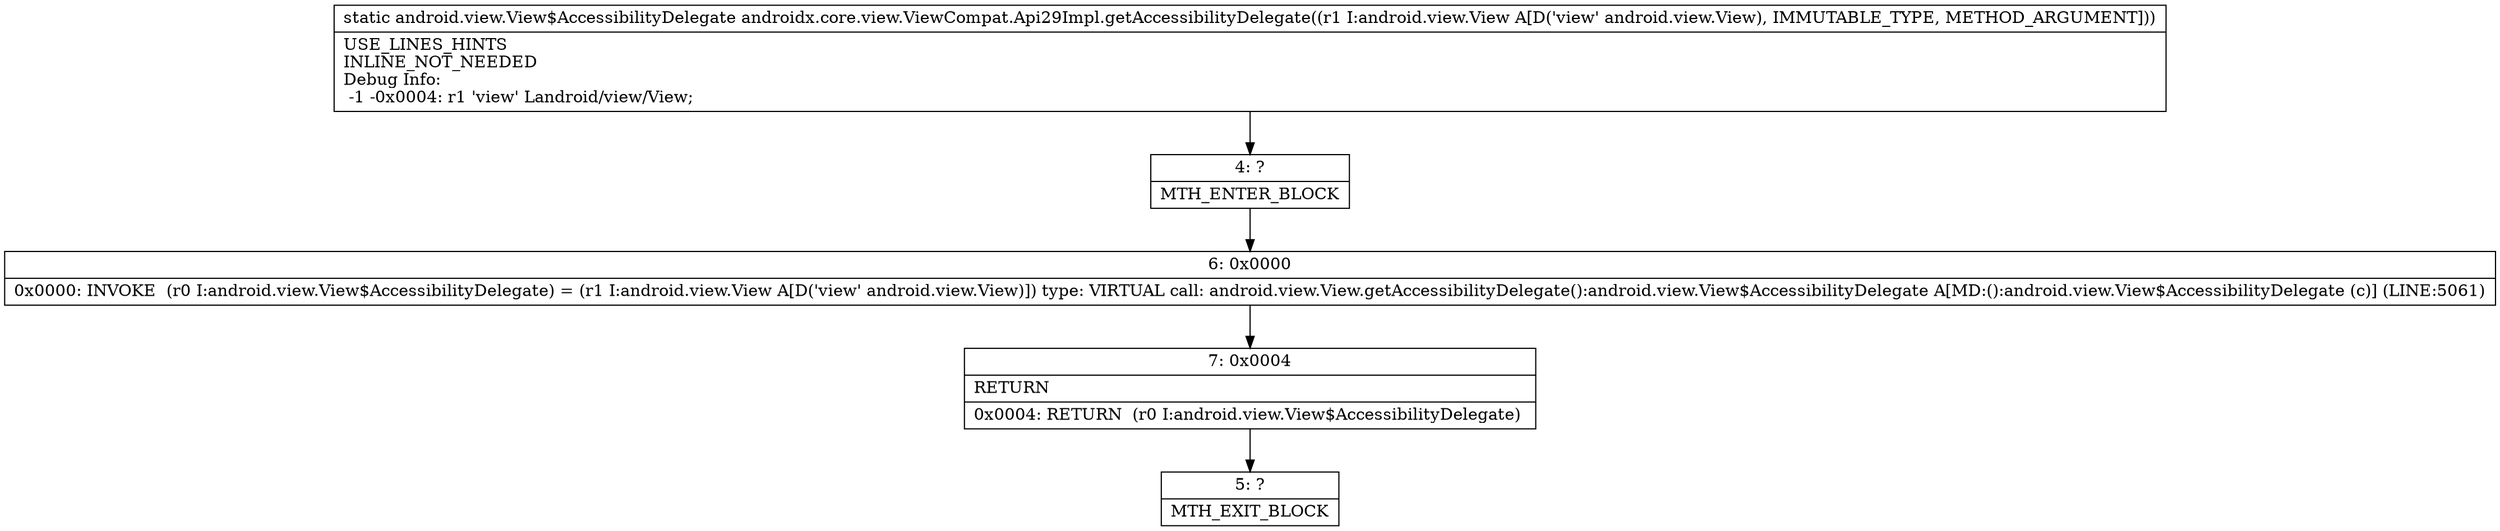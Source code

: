 digraph "CFG forandroidx.core.view.ViewCompat.Api29Impl.getAccessibilityDelegate(Landroid\/view\/View;)Landroid\/view\/View$AccessibilityDelegate;" {
Node_4 [shape=record,label="{4\:\ ?|MTH_ENTER_BLOCK\l}"];
Node_6 [shape=record,label="{6\:\ 0x0000|0x0000: INVOKE  (r0 I:android.view.View$AccessibilityDelegate) = (r1 I:android.view.View A[D('view' android.view.View)]) type: VIRTUAL call: android.view.View.getAccessibilityDelegate():android.view.View$AccessibilityDelegate A[MD:():android.view.View$AccessibilityDelegate (c)] (LINE:5061)\l}"];
Node_7 [shape=record,label="{7\:\ 0x0004|RETURN\l|0x0004: RETURN  (r0 I:android.view.View$AccessibilityDelegate) \l}"];
Node_5 [shape=record,label="{5\:\ ?|MTH_EXIT_BLOCK\l}"];
MethodNode[shape=record,label="{static android.view.View$AccessibilityDelegate androidx.core.view.ViewCompat.Api29Impl.getAccessibilityDelegate((r1 I:android.view.View A[D('view' android.view.View), IMMUTABLE_TYPE, METHOD_ARGUMENT]))  | USE_LINES_HINTS\lINLINE_NOT_NEEDED\lDebug Info:\l  \-1 \-0x0004: r1 'view' Landroid\/view\/View;\l}"];
MethodNode -> Node_4;Node_4 -> Node_6;
Node_6 -> Node_7;
Node_7 -> Node_5;
}

